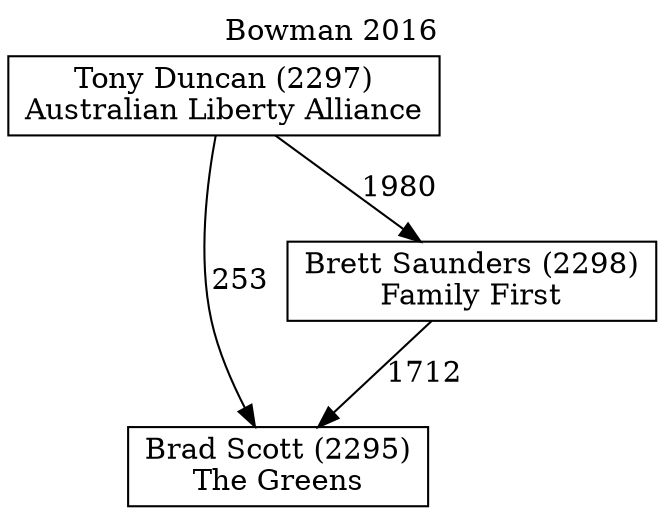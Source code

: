 // House preference flow
digraph "Brad Scott (2295)_Bowman_2016" {
	graph [label="Bowman 2016" labelloc=t mclimit=10]
	node [shape=box]
	"Brad Scott (2295)" [label="Brad Scott (2295)
The Greens"]
	"Brett Saunders (2298)" [label="Brett Saunders (2298)
Family First"]
	"Tony Duncan (2297)" [label="Tony Duncan (2297)
Australian Liberty Alliance"]
	"Brett Saunders (2298)" -> "Brad Scott (2295)" [label=1712]
	"Tony Duncan (2297)" -> "Brad Scott (2295)" [label=253]
	"Tony Duncan (2297)" -> "Brett Saunders (2298)" [label=1980]
}
